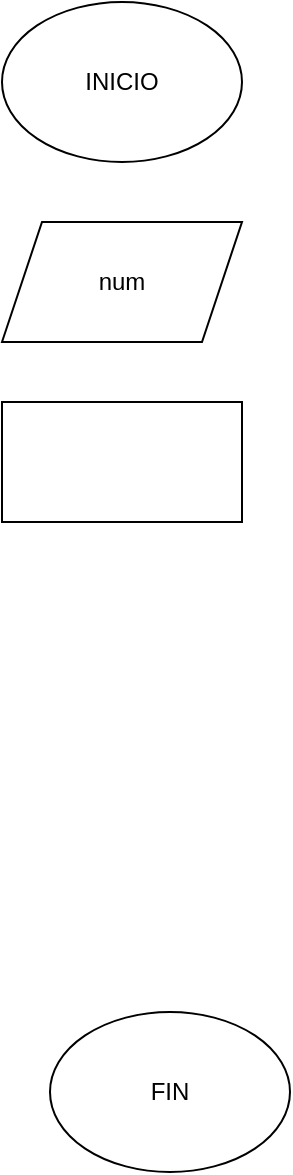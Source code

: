 <mxfile version="21.0.10" type="device"><diagram name="Página-1" id="guHFKH3LE34JUkbwpKZO"><mxGraphModel dx="1050" dy="541" grid="1" gridSize="10" guides="1" tooltips="1" connect="1" arrows="1" fold="1" page="1" pageScale="1" pageWidth="827" pageHeight="1169" math="0" shadow="0"><root><mxCell id="0"/><mxCell id="1" parent="0"/><mxCell id="jX59LJntXVXi3pZUsNgI-1" value="FIN" style="ellipse;whiteSpace=wrap;html=1;" vertex="1" parent="1"><mxGeometry x="354" y="505" width="120" height="80" as="geometry"/></mxCell><mxCell id="jX59LJntXVXi3pZUsNgI-2" value="INICIO" style="ellipse;whiteSpace=wrap;html=1;" vertex="1" parent="1"><mxGeometry x="330" width="120" height="80" as="geometry"/></mxCell><mxCell id="jX59LJntXVXi3pZUsNgI-3" value="num" style="shape=parallelogram;perimeter=parallelogramPerimeter;whiteSpace=wrap;html=1;fixedSize=1;" vertex="1" parent="1"><mxGeometry x="330" y="110" width="120" height="60" as="geometry"/></mxCell><mxCell id="jX59LJntXVXi3pZUsNgI-4" value="" style="rounded=0;whiteSpace=wrap;html=1;" vertex="1" parent="1"><mxGeometry x="330" y="200" width="120" height="60" as="geometry"/></mxCell></root></mxGraphModel></diagram></mxfile>